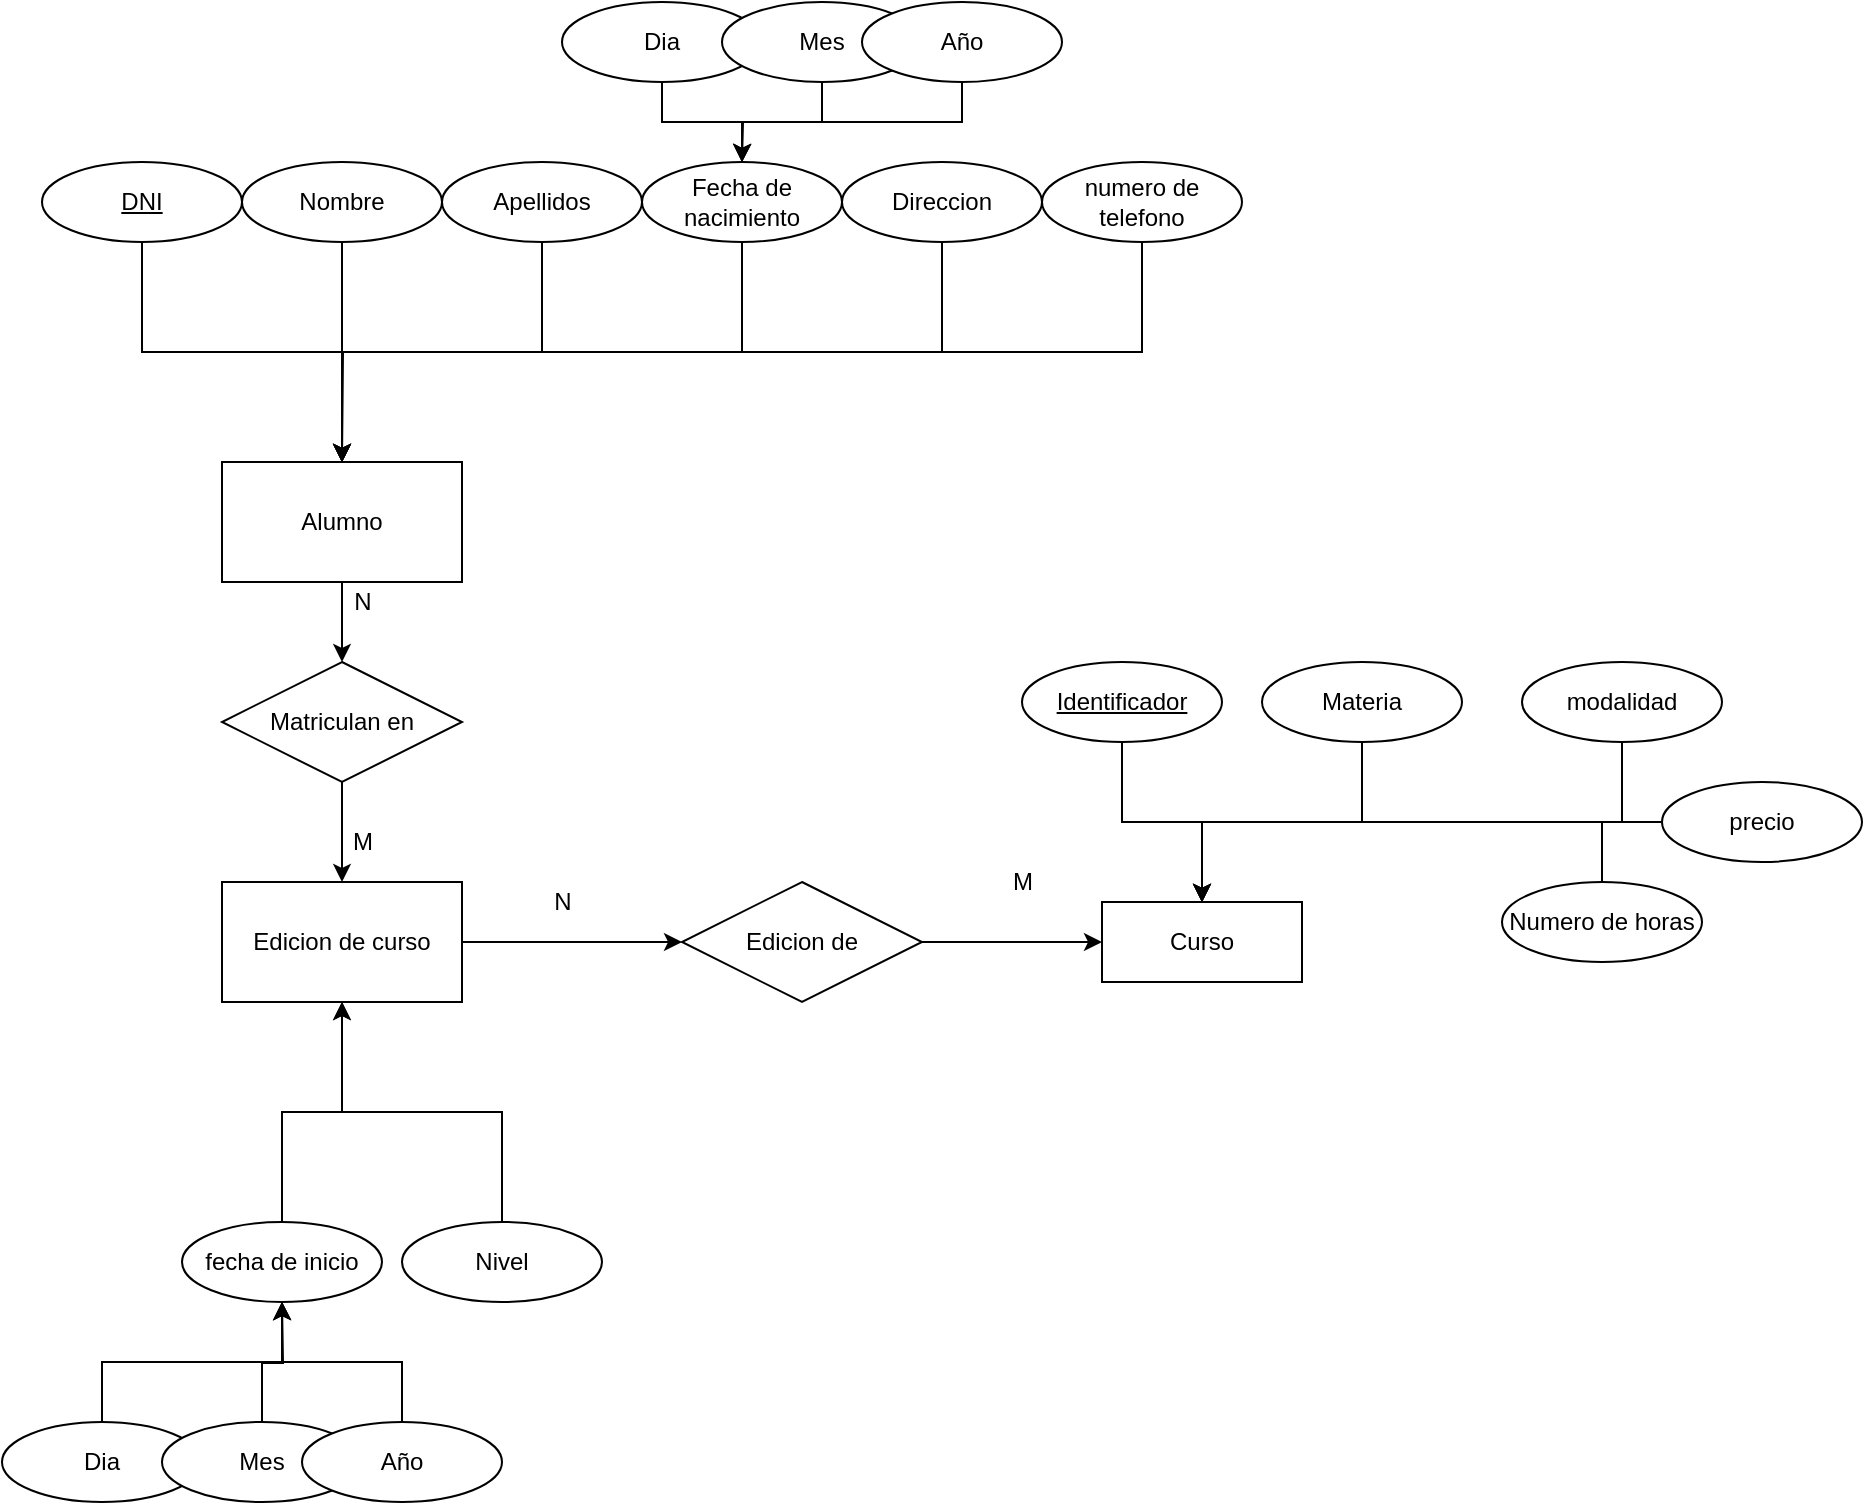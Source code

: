 <mxfile version="17.4.6" type="github">
  <diagram id="R2lEEEUBdFMjLlhIrx00" name="Page-1">
    <mxGraphModel dx="298" dy="487" grid="1" gridSize="10" guides="1" tooltips="1" connect="1" arrows="1" fold="1" page="1" pageScale="1" pageWidth="850" pageHeight="1100" math="0" shadow="0" extFonts="Permanent Marker^https://fonts.googleapis.com/css?family=Permanent+Marker">
      <root>
        <mxCell id="0" />
        <mxCell id="1" parent="0" />
        <mxCell id="ZW3YACwHZN-Id6LKbrf3-26" style="edgeStyle=orthogonalEdgeStyle;rounded=0;orthogonalLoop=1;jettySize=auto;html=1;exitX=0.5;exitY=1;exitDx=0;exitDy=0;entryX=0.5;entryY=0;entryDx=0;entryDy=0;" edge="1" parent="1" source="ZW3YACwHZN-Id6LKbrf3-1" target="ZW3YACwHZN-Id6LKbrf3-25">
          <mxGeometry relative="1" as="geometry" />
        </mxCell>
        <mxCell id="ZW3YACwHZN-Id6LKbrf3-1" value="Alumno" style="rounded=0;whiteSpace=wrap;html=1;" vertex="1" parent="1">
          <mxGeometry x="470" y="770" width="120" height="60" as="geometry" />
        </mxCell>
        <mxCell id="ZW3YACwHZN-Id6LKbrf3-13" style="edgeStyle=orthogonalEdgeStyle;rounded=0;orthogonalLoop=1;jettySize=auto;html=1;exitX=0.5;exitY=1;exitDx=0;exitDy=0;" edge="1" parent="1" source="ZW3YACwHZN-Id6LKbrf3-3" target="ZW3YACwHZN-Id6LKbrf3-1">
          <mxGeometry relative="1" as="geometry" />
        </mxCell>
        <mxCell id="ZW3YACwHZN-Id6LKbrf3-3" value="DNI" style="ellipse;whiteSpace=wrap;html=1;align=center;fontStyle=4;" vertex="1" parent="1">
          <mxGeometry x="380" y="620" width="100" height="40" as="geometry" />
        </mxCell>
        <mxCell id="ZW3YACwHZN-Id6LKbrf3-14" style="edgeStyle=orthogonalEdgeStyle;rounded=0;orthogonalLoop=1;jettySize=auto;html=1;exitX=0.5;exitY=1;exitDx=0;exitDy=0;entryX=0.5;entryY=0;entryDx=0;entryDy=0;" edge="1" parent="1" source="ZW3YACwHZN-Id6LKbrf3-4" target="ZW3YACwHZN-Id6LKbrf3-1">
          <mxGeometry relative="1" as="geometry" />
        </mxCell>
        <mxCell id="ZW3YACwHZN-Id6LKbrf3-4" value="Nombre" style="ellipse;whiteSpace=wrap;html=1;align=center;" vertex="1" parent="1">
          <mxGeometry x="480" y="620" width="100" height="40" as="geometry" />
        </mxCell>
        <mxCell id="ZW3YACwHZN-Id6LKbrf3-15" style="edgeStyle=orthogonalEdgeStyle;rounded=0;orthogonalLoop=1;jettySize=auto;html=1;exitX=0.5;exitY=1;exitDx=0;exitDy=0;" edge="1" parent="1" source="ZW3YACwHZN-Id6LKbrf3-5">
          <mxGeometry relative="1" as="geometry">
            <mxPoint x="530.0" y="770" as="targetPoint" />
          </mxGeometry>
        </mxCell>
        <mxCell id="ZW3YACwHZN-Id6LKbrf3-5" value="Apellidos" style="ellipse;whiteSpace=wrap;html=1;align=center;" vertex="1" parent="1">
          <mxGeometry x="580" y="620" width="100" height="40" as="geometry" />
        </mxCell>
        <mxCell id="ZW3YACwHZN-Id6LKbrf3-16" style="edgeStyle=orthogonalEdgeStyle;rounded=0;orthogonalLoop=1;jettySize=auto;html=1;exitX=0.5;exitY=1;exitDx=0;exitDy=0;entryX=0.5;entryY=0;entryDx=0;entryDy=0;" edge="1" parent="1" source="ZW3YACwHZN-Id6LKbrf3-6" target="ZW3YACwHZN-Id6LKbrf3-1">
          <mxGeometry relative="1" as="geometry" />
        </mxCell>
        <mxCell id="ZW3YACwHZN-Id6LKbrf3-6" value="Fecha de nacimiento" style="ellipse;whiteSpace=wrap;html=1;align=center;" vertex="1" parent="1">
          <mxGeometry x="680" y="620" width="100" height="40" as="geometry" />
        </mxCell>
        <mxCell id="ZW3YACwHZN-Id6LKbrf3-17" style="edgeStyle=orthogonalEdgeStyle;rounded=0;orthogonalLoop=1;jettySize=auto;html=1;exitX=0.5;exitY=1;exitDx=0;exitDy=0;entryX=0.5;entryY=0;entryDx=0;entryDy=0;" edge="1" parent="1" source="ZW3YACwHZN-Id6LKbrf3-8" target="ZW3YACwHZN-Id6LKbrf3-6">
          <mxGeometry relative="1" as="geometry" />
        </mxCell>
        <mxCell id="ZW3YACwHZN-Id6LKbrf3-8" value="Dia" style="ellipse;whiteSpace=wrap;html=1;align=center;" vertex="1" parent="1">
          <mxGeometry x="640" y="540" width="100" height="40" as="geometry" />
        </mxCell>
        <mxCell id="ZW3YACwHZN-Id6LKbrf3-18" style="edgeStyle=orthogonalEdgeStyle;rounded=0;orthogonalLoop=1;jettySize=auto;html=1;exitX=0.5;exitY=1;exitDx=0;exitDy=0;entryX=0.5;entryY=0;entryDx=0;entryDy=0;" edge="1" parent="1" source="ZW3YACwHZN-Id6LKbrf3-10" target="ZW3YACwHZN-Id6LKbrf3-6">
          <mxGeometry relative="1" as="geometry" />
        </mxCell>
        <mxCell id="ZW3YACwHZN-Id6LKbrf3-10" value="Mes" style="ellipse;whiteSpace=wrap;html=1;align=center;" vertex="1" parent="1">
          <mxGeometry x="720" y="540" width="100" height="40" as="geometry" />
        </mxCell>
        <mxCell id="ZW3YACwHZN-Id6LKbrf3-19" style="edgeStyle=orthogonalEdgeStyle;rounded=0;orthogonalLoop=1;jettySize=auto;html=1;exitX=0.5;exitY=1;exitDx=0;exitDy=0;" edge="1" parent="1" source="ZW3YACwHZN-Id6LKbrf3-11">
          <mxGeometry relative="1" as="geometry">
            <mxPoint x="730" y="620" as="targetPoint" />
          </mxGeometry>
        </mxCell>
        <mxCell id="ZW3YACwHZN-Id6LKbrf3-11" value="Año" style="ellipse;whiteSpace=wrap;html=1;align=center;" vertex="1" parent="1">
          <mxGeometry x="790" y="540" width="100" height="40" as="geometry" />
        </mxCell>
        <mxCell id="ZW3YACwHZN-Id6LKbrf3-22" style="edgeStyle=orthogonalEdgeStyle;rounded=0;orthogonalLoop=1;jettySize=auto;html=1;exitX=0.5;exitY=1;exitDx=0;exitDy=0;entryX=0.5;entryY=0;entryDx=0;entryDy=0;" edge="1" parent="1" source="ZW3YACwHZN-Id6LKbrf3-20" target="ZW3YACwHZN-Id6LKbrf3-1">
          <mxGeometry relative="1" as="geometry" />
        </mxCell>
        <mxCell id="ZW3YACwHZN-Id6LKbrf3-20" value="Direccion" style="ellipse;whiteSpace=wrap;html=1;align=center;" vertex="1" parent="1">
          <mxGeometry x="780" y="620" width="100" height="40" as="geometry" />
        </mxCell>
        <mxCell id="ZW3YACwHZN-Id6LKbrf3-23" style="edgeStyle=orthogonalEdgeStyle;rounded=0;orthogonalLoop=1;jettySize=auto;html=1;exitX=0.5;exitY=1;exitDx=0;exitDy=0;entryX=0.5;entryY=0;entryDx=0;entryDy=0;" edge="1" parent="1" source="ZW3YACwHZN-Id6LKbrf3-21" target="ZW3YACwHZN-Id6LKbrf3-1">
          <mxGeometry relative="1" as="geometry" />
        </mxCell>
        <mxCell id="ZW3YACwHZN-Id6LKbrf3-21" value="numero de telefono" style="ellipse;whiteSpace=wrap;html=1;align=center;" vertex="1" parent="1">
          <mxGeometry x="880" y="620" width="100" height="40" as="geometry" />
        </mxCell>
        <mxCell id="ZW3YACwHZN-Id6LKbrf3-42" style="edgeStyle=orthogonalEdgeStyle;rounded=0;orthogonalLoop=1;jettySize=auto;html=1;exitX=1;exitY=0.5;exitDx=0;exitDy=0;entryX=0;entryY=0.5;entryDx=0;entryDy=0;" edge="1" parent="1" source="ZW3YACwHZN-Id6LKbrf3-24" target="ZW3YACwHZN-Id6LKbrf3-41">
          <mxGeometry relative="1" as="geometry" />
        </mxCell>
        <mxCell id="ZW3YACwHZN-Id6LKbrf3-24" value="Edicion de curso" style="whiteSpace=wrap;html=1;align=center;" vertex="1" parent="1">
          <mxGeometry x="470" y="980" width="120" height="60" as="geometry" />
        </mxCell>
        <mxCell id="ZW3YACwHZN-Id6LKbrf3-27" style="edgeStyle=orthogonalEdgeStyle;rounded=0;orthogonalLoop=1;jettySize=auto;html=1;exitX=0.5;exitY=1;exitDx=0;exitDy=0;entryX=0.5;entryY=0;entryDx=0;entryDy=0;" edge="1" parent="1" source="ZW3YACwHZN-Id6LKbrf3-25" target="ZW3YACwHZN-Id6LKbrf3-24">
          <mxGeometry relative="1" as="geometry" />
        </mxCell>
        <mxCell id="ZW3YACwHZN-Id6LKbrf3-25" value="Matriculan en" style="shape=rhombus;perimeter=rhombusPerimeter;whiteSpace=wrap;html=1;align=center;" vertex="1" parent="1">
          <mxGeometry x="470" y="870" width="120" height="60" as="geometry" />
        </mxCell>
        <mxCell id="ZW3YACwHZN-Id6LKbrf3-28" value="N" style="text;html=1;align=center;verticalAlign=middle;resizable=0;points=[];autosize=1;strokeColor=none;fillColor=none;" vertex="1" parent="1">
          <mxGeometry x="530" y="830" width="20" height="20" as="geometry" />
        </mxCell>
        <mxCell id="ZW3YACwHZN-Id6LKbrf3-30" value="M" style="text;html=1;align=center;verticalAlign=middle;resizable=0;points=[];autosize=1;strokeColor=none;fillColor=none;" vertex="1" parent="1">
          <mxGeometry x="525" y="950" width="30" height="20" as="geometry" />
        </mxCell>
        <mxCell id="ZW3YACwHZN-Id6LKbrf3-38" style="edgeStyle=orthogonalEdgeStyle;rounded=0;orthogonalLoop=1;jettySize=auto;html=1;exitX=0.5;exitY=0;exitDx=0;exitDy=0;entryX=0.5;entryY=1;entryDx=0;entryDy=0;" edge="1" parent="1" source="ZW3YACwHZN-Id6LKbrf3-31" target="ZW3YACwHZN-Id6LKbrf3-24">
          <mxGeometry relative="1" as="geometry" />
        </mxCell>
        <mxCell id="ZW3YACwHZN-Id6LKbrf3-31" value="fecha de inicio" style="ellipse;whiteSpace=wrap;html=1;align=center;" vertex="1" parent="1">
          <mxGeometry x="450" y="1150" width="100" height="40" as="geometry" />
        </mxCell>
        <mxCell id="ZW3YACwHZN-Id6LKbrf3-35" style="edgeStyle=orthogonalEdgeStyle;rounded=0;orthogonalLoop=1;jettySize=auto;html=1;exitX=0.5;exitY=0;exitDx=0;exitDy=0;entryX=0.5;entryY=1;entryDx=0;entryDy=0;" edge="1" parent="1" source="ZW3YACwHZN-Id6LKbrf3-32" target="ZW3YACwHZN-Id6LKbrf3-31">
          <mxGeometry relative="1" as="geometry" />
        </mxCell>
        <mxCell id="ZW3YACwHZN-Id6LKbrf3-32" value="Dia" style="ellipse;whiteSpace=wrap;html=1;align=center;" vertex="1" parent="1">
          <mxGeometry x="360" y="1250" width="100" height="40" as="geometry" />
        </mxCell>
        <mxCell id="ZW3YACwHZN-Id6LKbrf3-36" style="edgeStyle=orthogonalEdgeStyle;rounded=0;orthogonalLoop=1;jettySize=auto;html=1;exitX=0.5;exitY=0;exitDx=0;exitDy=0;" edge="1" parent="1" source="ZW3YACwHZN-Id6LKbrf3-33">
          <mxGeometry relative="1" as="geometry">
            <mxPoint x="500.0" y="1190" as="targetPoint" />
          </mxGeometry>
        </mxCell>
        <mxCell id="ZW3YACwHZN-Id6LKbrf3-33" value="Mes" style="ellipse;whiteSpace=wrap;html=1;align=center;" vertex="1" parent="1">
          <mxGeometry x="440" y="1250" width="100" height="40" as="geometry" />
        </mxCell>
        <mxCell id="ZW3YACwHZN-Id6LKbrf3-37" style="edgeStyle=orthogonalEdgeStyle;rounded=0;orthogonalLoop=1;jettySize=auto;html=1;exitX=0.5;exitY=0;exitDx=0;exitDy=0;entryX=0.5;entryY=1;entryDx=0;entryDy=0;" edge="1" parent="1" source="ZW3YACwHZN-Id6LKbrf3-34" target="ZW3YACwHZN-Id6LKbrf3-31">
          <mxGeometry relative="1" as="geometry" />
        </mxCell>
        <mxCell id="ZW3YACwHZN-Id6LKbrf3-34" value="Año" style="ellipse;whiteSpace=wrap;html=1;align=center;" vertex="1" parent="1">
          <mxGeometry x="510" y="1250" width="100" height="40" as="geometry" />
        </mxCell>
        <mxCell id="ZW3YACwHZN-Id6LKbrf3-40" style="edgeStyle=orthogonalEdgeStyle;rounded=0;orthogonalLoop=1;jettySize=auto;html=1;exitX=0.5;exitY=0;exitDx=0;exitDy=0;entryX=0.5;entryY=1;entryDx=0;entryDy=0;" edge="1" parent="1" source="ZW3YACwHZN-Id6LKbrf3-39" target="ZW3YACwHZN-Id6LKbrf3-24">
          <mxGeometry relative="1" as="geometry" />
        </mxCell>
        <mxCell id="ZW3YACwHZN-Id6LKbrf3-39" value="Nivel" style="ellipse;whiteSpace=wrap;html=1;align=center;" vertex="1" parent="1">
          <mxGeometry x="560" y="1150" width="100" height="40" as="geometry" />
        </mxCell>
        <mxCell id="ZW3YACwHZN-Id6LKbrf3-46" style="edgeStyle=orthogonalEdgeStyle;rounded=0;orthogonalLoop=1;jettySize=auto;html=1;exitX=1;exitY=0.5;exitDx=0;exitDy=0;entryX=0;entryY=0.5;entryDx=0;entryDy=0;" edge="1" parent="1" source="ZW3YACwHZN-Id6LKbrf3-41" target="ZW3YACwHZN-Id6LKbrf3-45">
          <mxGeometry relative="1" as="geometry" />
        </mxCell>
        <mxCell id="ZW3YACwHZN-Id6LKbrf3-41" value="Edicion de" style="shape=rhombus;perimeter=rhombusPerimeter;whiteSpace=wrap;html=1;align=center;" vertex="1" parent="1">
          <mxGeometry x="700" y="980" width="120" height="60" as="geometry" />
        </mxCell>
        <mxCell id="ZW3YACwHZN-Id6LKbrf3-43" value="N" style="text;html=1;align=center;verticalAlign=middle;resizable=0;points=[];autosize=1;strokeColor=none;fillColor=none;" vertex="1" parent="1">
          <mxGeometry x="630" y="980" width="20" height="20" as="geometry" />
        </mxCell>
        <mxCell id="ZW3YACwHZN-Id6LKbrf3-44" value="M" style="text;html=1;align=center;verticalAlign=middle;resizable=0;points=[];autosize=1;strokeColor=none;fillColor=none;" vertex="1" parent="1">
          <mxGeometry x="855" y="970" width="30" height="20" as="geometry" />
        </mxCell>
        <mxCell id="ZW3YACwHZN-Id6LKbrf3-45" value="Curso" style="whiteSpace=wrap;html=1;align=center;" vertex="1" parent="1">
          <mxGeometry x="910" y="990" width="100" height="40" as="geometry" />
        </mxCell>
        <mxCell id="ZW3YACwHZN-Id6LKbrf3-48" style="edgeStyle=orthogonalEdgeStyle;rounded=0;orthogonalLoop=1;jettySize=auto;html=1;exitX=0.5;exitY=1;exitDx=0;exitDy=0;entryX=0.5;entryY=0;entryDx=0;entryDy=0;" edge="1" parent="1" source="ZW3YACwHZN-Id6LKbrf3-47" target="ZW3YACwHZN-Id6LKbrf3-45">
          <mxGeometry relative="1" as="geometry" />
        </mxCell>
        <mxCell id="ZW3YACwHZN-Id6LKbrf3-47" value="Identificador" style="ellipse;whiteSpace=wrap;html=1;align=center;fontStyle=4;" vertex="1" parent="1">
          <mxGeometry x="870" y="870" width="100" height="40" as="geometry" />
        </mxCell>
        <mxCell id="ZW3YACwHZN-Id6LKbrf3-50" style="edgeStyle=orthogonalEdgeStyle;rounded=0;orthogonalLoop=1;jettySize=auto;html=1;exitX=0.5;exitY=1;exitDx=0;exitDy=0;entryX=0.5;entryY=0;entryDx=0;entryDy=0;" edge="1" parent="1" source="ZW3YACwHZN-Id6LKbrf3-49" target="ZW3YACwHZN-Id6LKbrf3-45">
          <mxGeometry relative="1" as="geometry" />
        </mxCell>
        <mxCell id="ZW3YACwHZN-Id6LKbrf3-49" value="Materia" style="ellipse;whiteSpace=wrap;html=1;align=center;" vertex="1" parent="1">
          <mxGeometry x="990" y="870" width="100" height="40" as="geometry" />
        </mxCell>
        <mxCell id="ZW3YACwHZN-Id6LKbrf3-53" style="edgeStyle=orthogonalEdgeStyle;rounded=0;orthogonalLoop=1;jettySize=auto;html=1;exitX=0.5;exitY=1;exitDx=0;exitDy=0;entryX=0.5;entryY=0;entryDx=0;entryDy=0;" edge="1" parent="1" source="ZW3YACwHZN-Id6LKbrf3-52" target="ZW3YACwHZN-Id6LKbrf3-45">
          <mxGeometry relative="1" as="geometry" />
        </mxCell>
        <mxCell id="ZW3YACwHZN-Id6LKbrf3-52" value="modalidad" style="ellipse;whiteSpace=wrap;html=1;align=center;" vertex="1" parent="1">
          <mxGeometry x="1120" y="870" width="100" height="40" as="geometry" />
        </mxCell>
        <mxCell id="ZW3YACwHZN-Id6LKbrf3-55" style="edgeStyle=orthogonalEdgeStyle;rounded=0;orthogonalLoop=1;jettySize=auto;html=1;exitX=0.5;exitY=0;exitDx=0;exitDy=0;entryX=0.5;entryY=0;entryDx=0;entryDy=0;" edge="1" parent="1" source="ZW3YACwHZN-Id6LKbrf3-54" target="ZW3YACwHZN-Id6LKbrf3-45">
          <mxGeometry relative="1" as="geometry">
            <Array as="points">
              <mxPoint x="1160" y="950" />
              <mxPoint x="960" y="950" />
            </Array>
          </mxGeometry>
        </mxCell>
        <mxCell id="ZW3YACwHZN-Id6LKbrf3-54" value="Numero de horas" style="ellipse;whiteSpace=wrap;html=1;align=center;" vertex="1" parent="1">
          <mxGeometry x="1110" y="980" width="100" height="40" as="geometry" />
        </mxCell>
        <mxCell id="ZW3YACwHZN-Id6LKbrf3-57" style="edgeStyle=orthogonalEdgeStyle;rounded=0;orthogonalLoop=1;jettySize=auto;html=1;exitX=0;exitY=0.5;exitDx=0;exitDy=0;entryX=0.5;entryY=0;entryDx=0;entryDy=0;" edge="1" parent="1" source="ZW3YACwHZN-Id6LKbrf3-56" target="ZW3YACwHZN-Id6LKbrf3-45">
          <mxGeometry relative="1" as="geometry" />
        </mxCell>
        <mxCell id="ZW3YACwHZN-Id6LKbrf3-56" value="precio" style="ellipse;whiteSpace=wrap;html=1;align=center;" vertex="1" parent="1">
          <mxGeometry x="1190" y="930" width="100" height="40" as="geometry" />
        </mxCell>
      </root>
    </mxGraphModel>
  </diagram>
</mxfile>
